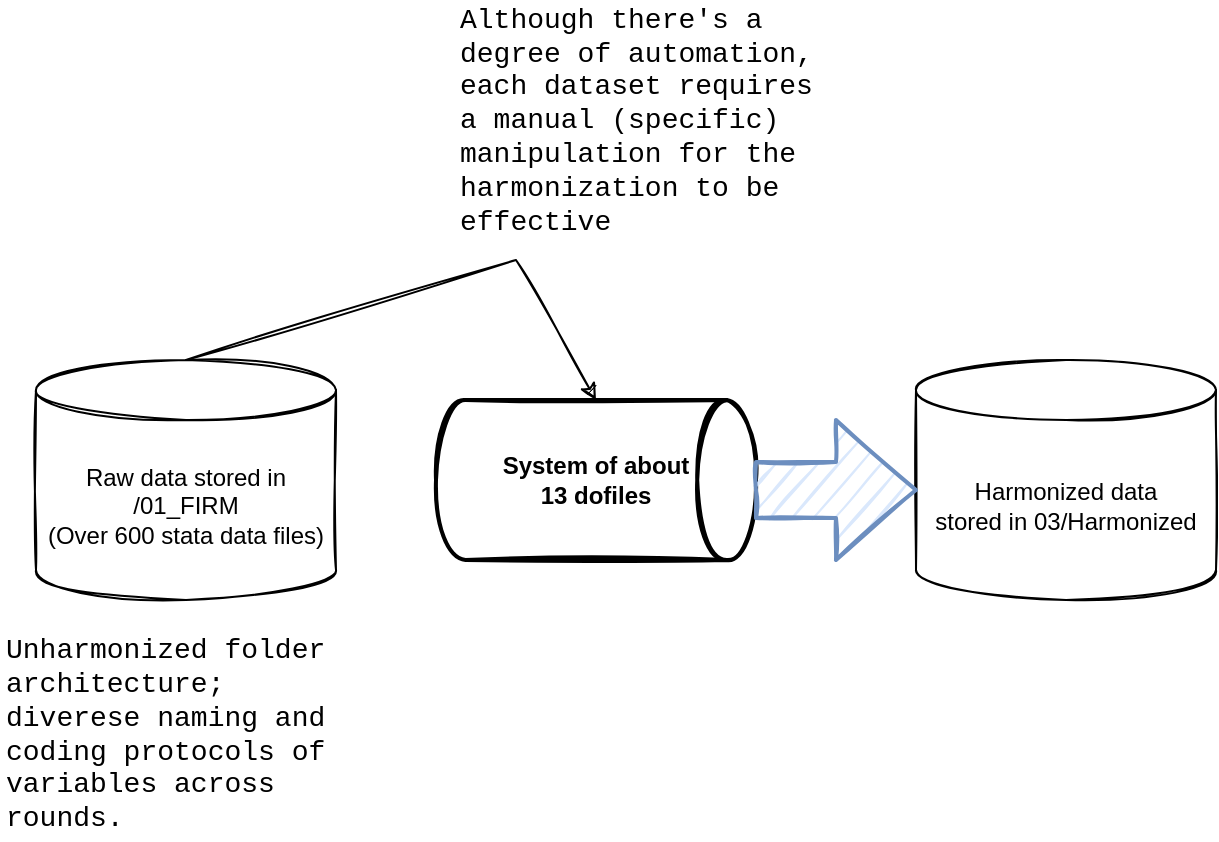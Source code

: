 <mxfile version="15.7.4" type="github">
  <diagram id="DLzQyiduDrIikC9o6ego" name="Page-1">
    <mxGraphModel dx="1422" dy="794" grid="1" gridSize="10" guides="1" tooltips="1" connect="1" arrows="1" fold="1" page="1" pageScale="1" pageWidth="1169" pageHeight="827" math="0" shadow="0">
      <root>
        <mxCell id="0" />
        <mxCell id="1" parent="0" />
        <mxCell id="Q_4Ov2yojhcQS-wfZ1ic-2" value="System of about &lt;br&gt;13 dofiles" style="strokeWidth=2;html=1;shape=mxgraph.flowchart.direct_data;align=center;sketch=1;verticalAlign=middle;whiteSpace=wrap;fontStyle=1" parent="1" vertex="1">
          <mxGeometry x="240" y="300" width="160" height="80" as="geometry" />
        </mxCell>
        <mxCell id="Q_4Ov2yojhcQS-wfZ1ic-4" value="" style="endArrow=classic;html=1;rounded=0;exitX=0.5;exitY=0;exitDx=0;exitDy=0;exitPerimeter=0;entryX=0.5;entryY=0;entryDx=0;entryDy=0;entryPerimeter=0;sketch=1;" parent="1" source="-hGgSbi9Vjy-FhReLC_4-1" target="Q_4Ov2yojhcQS-wfZ1ic-2" edge="1">
          <mxGeometry width="50" height="50" relative="1" as="geometry">
            <mxPoint x="162.03" y="262" as="sourcePoint" />
            <mxPoint x="610" y="380" as="targetPoint" />
            <Array as="points">
              <mxPoint x="280" y="230" />
            </Array>
          </mxGeometry>
        </mxCell>
        <mxCell id="-hGgSbi9Vjy-FhReLC_4-1" value="Raw data stored in /01_FIRM&lt;br&gt;(Over 600 stata data files)" style="shape=cylinder3;whiteSpace=wrap;html=1;boundedLbl=1;backgroundOutline=1;size=15;sketch=1;" vertex="1" parent="1">
          <mxGeometry x="40" y="280" width="150" height="120" as="geometry" />
        </mxCell>
        <mxCell id="-hGgSbi9Vjy-FhReLC_4-2" value="Unharmonized folder architecture; diverese naming and coding protocols of variables across rounds." style="text;html=1;strokeColor=none;fillColor=none;align=left;verticalAlign=middle;whiteSpace=wrap;rounded=0;sketch=1;fontFamily=Courier New;fontSize=14;" vertex="1" parent="1">
          <mxGeometry x="22.5" y="414" width="185" height="106" as="geometry" />
        </mxCell>
        <mxCell id="-hGgSbi9Vjy-FhReLC_4-3" value="Harmonized data&lt;br&gt;stored in 03/Harmonized" style="shape=cylinder3;whiteSpace=wrap;html=1;boundedLbl=1;backgroundOutline=1;size=15;sketch=1;" vertex="1" parent="1">
          <mxGeometry x="480" y="280" width="150" height="120" as="geometry" />
        </mxCell>
        <mxCell id="-hGgSbi9Vjy-FhReLC_4-5" value="" style="verticalLabelPosition=bottom;verticalAlign=top;html=1;strokeWidth=2;shape=mxgraph.arrows2.arrow;dy=0.6;dx=40;notch=0;labelBackgroundColor=#D5E8D4;fillColor=#dae8fc;strokeColor=#6c8ebf;sketch=1;" vertex="1" parent="1">
          <mxGeometry x="400" y="310" width="80" height="70" as="geometry" />
        </mxCell>
        <mxCell id="-hGgSbi9Vjy-FhReLC_4-6" value="Although there&#39;s a degree of automation, each dataset requires a manual (specific) manipulation for the harmonization to be effective" style="text;html=1;strokeColor=none;fillColor=none;align=left;verticalAlign=middle;whiteSpace=wrap;rounded=0;sketch=1;fontFamily=Courier New;fontSize=14;" vertex="1" parent="1">
          <mxGeometry x="250" y="100" width="190" height="120" as="geometry" />
        </mxCell>
      </root>
    </mxGraphModel>
  </diagram>
</mxfile>
